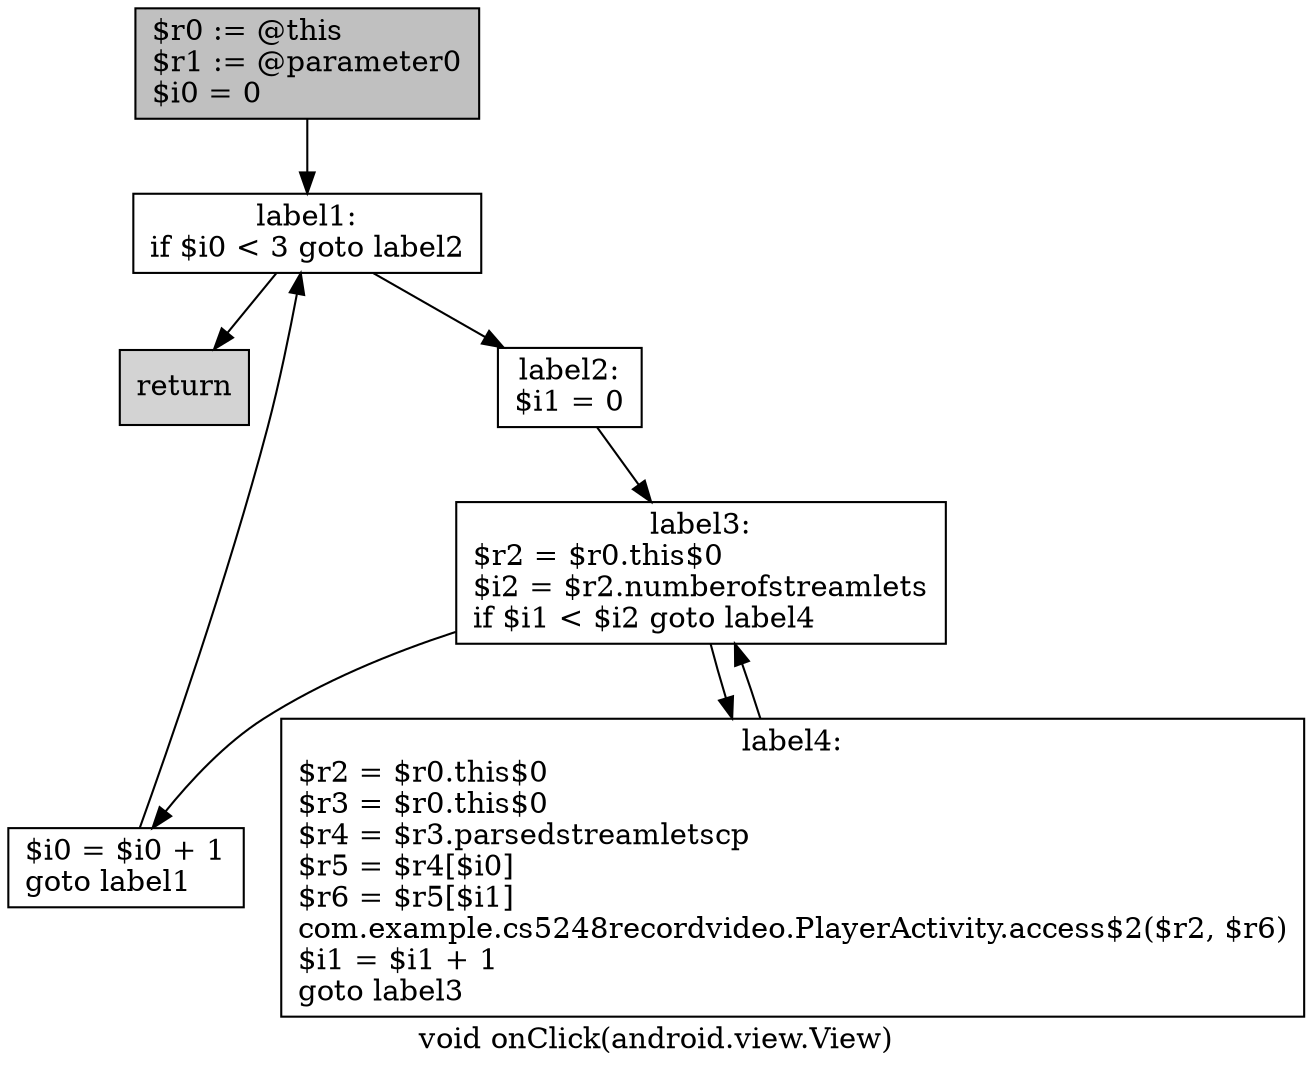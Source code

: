 digraph "void onClick(android.view.View)" {
    label="void onClick(android.view.View)";
    node [shape=box];
    "0" [style=filled,fillcolor=gray,label="$r0 := @this\l$r1 := @parameter0\l$i0 = 0\l",];
    "1" [label="label1:\nif $i0 < 3 goto label2\l",];
    "0"->"1";
    "2" [style=filled,fillcolor=lightgray,label="return\l",];
    "1"->"2";
    "3" [label="label2:\n$i1 = 0\l",];
    "1"->"3";
    "4" [label="label3:\n$r2 = $r0.this$0\l$i2 = $r2.numberofstreamlets\lif $i1 < $i2 goto label4\l",];
    "3"->"4";
    "5" [label="$i0 = $i0 + 1\lgoto label1\l",];
    "4"->"5";
    "6" [label="label4:\n$r2 = $r0.this$0\l$r3 = $r0.this$0\l$r4 = $r3.parsedstreamletscp\l$r5 = $r4[$i0]\l$r6 = $r5[$i1]\lcom.example.cs5248recordvideo.PlayerActivity.access$2($r2, $r6)\l$i1 = $i1 + 1\lgoto label3\l",];
    "4"->"6";
    "5"->"1";
    "6"->"4";
}
